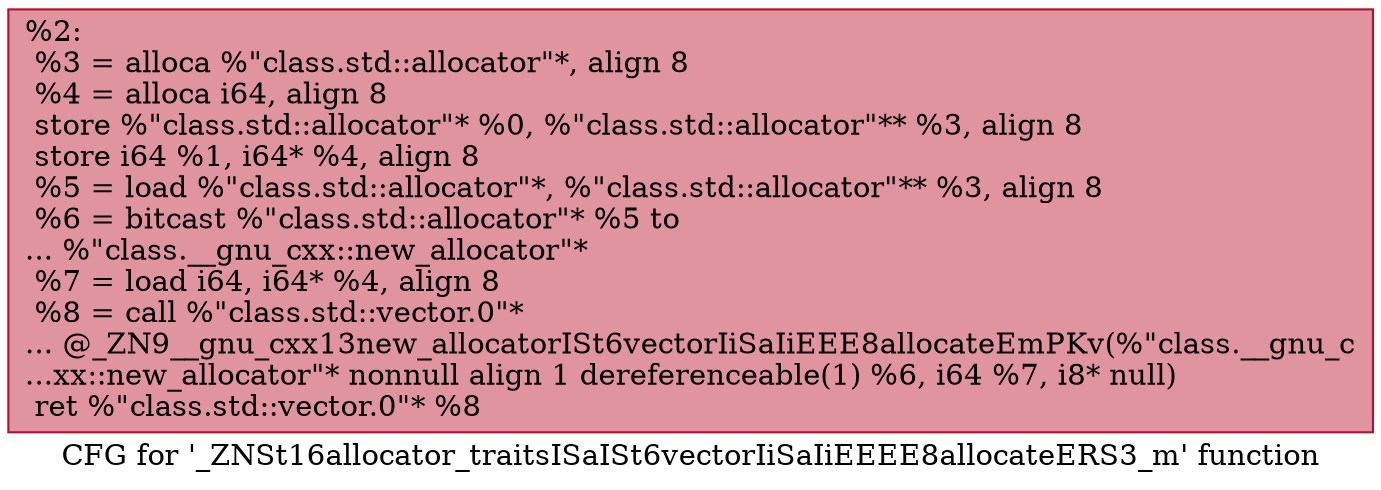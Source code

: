 digraph "CFG for '_ZNSt16allocator_traitsISaISt6vectorIiSaIiEEEE8allocateERS3_m' function" {
	label="CFG for '_ZNSt16allocator_traitsISaISt6vectorIiSaIiEEEE8allocateERS3_m' function";

	Node0x55a96eea90c0 [shape=record,color="#b70d28ff", style=filled, fillcolor="#b70d2870",label="{%2:\l  %3 = alloca %\"class.std::allocator\"*, align 8\l  %4 = alloca i64, align 8\l  store %\"class.std::allocator\"* %0, %\"class.std::allocator\"** %3, align 8\l  store i64 %1, i64* %4, align 8\l  %5 = load %\"class.std::allocator\"*, %\"class.std::allocator\"** %3, align 8\l  %6 = bitcast %\"class.std::allocator\"* %5 to\l... %\"class.__gnu_cxx::new_allocator\"*\l  %7 = load i64, i64* %4, align 8\l  %8 = call %\"class.std::vector.0\"*\l... @_ZN9__gnu_cxx13new_allocatorISt6vectorIiSaIiEEE8allocateEmPKv(%\"class.__gnu_c\l...xx::new_allocator\"* nonnull align 1 dereferenceable(1) %6, i64 %7, i8* null)\l  ret %\"class.std::vector.0\"* %8\l}"];
}
